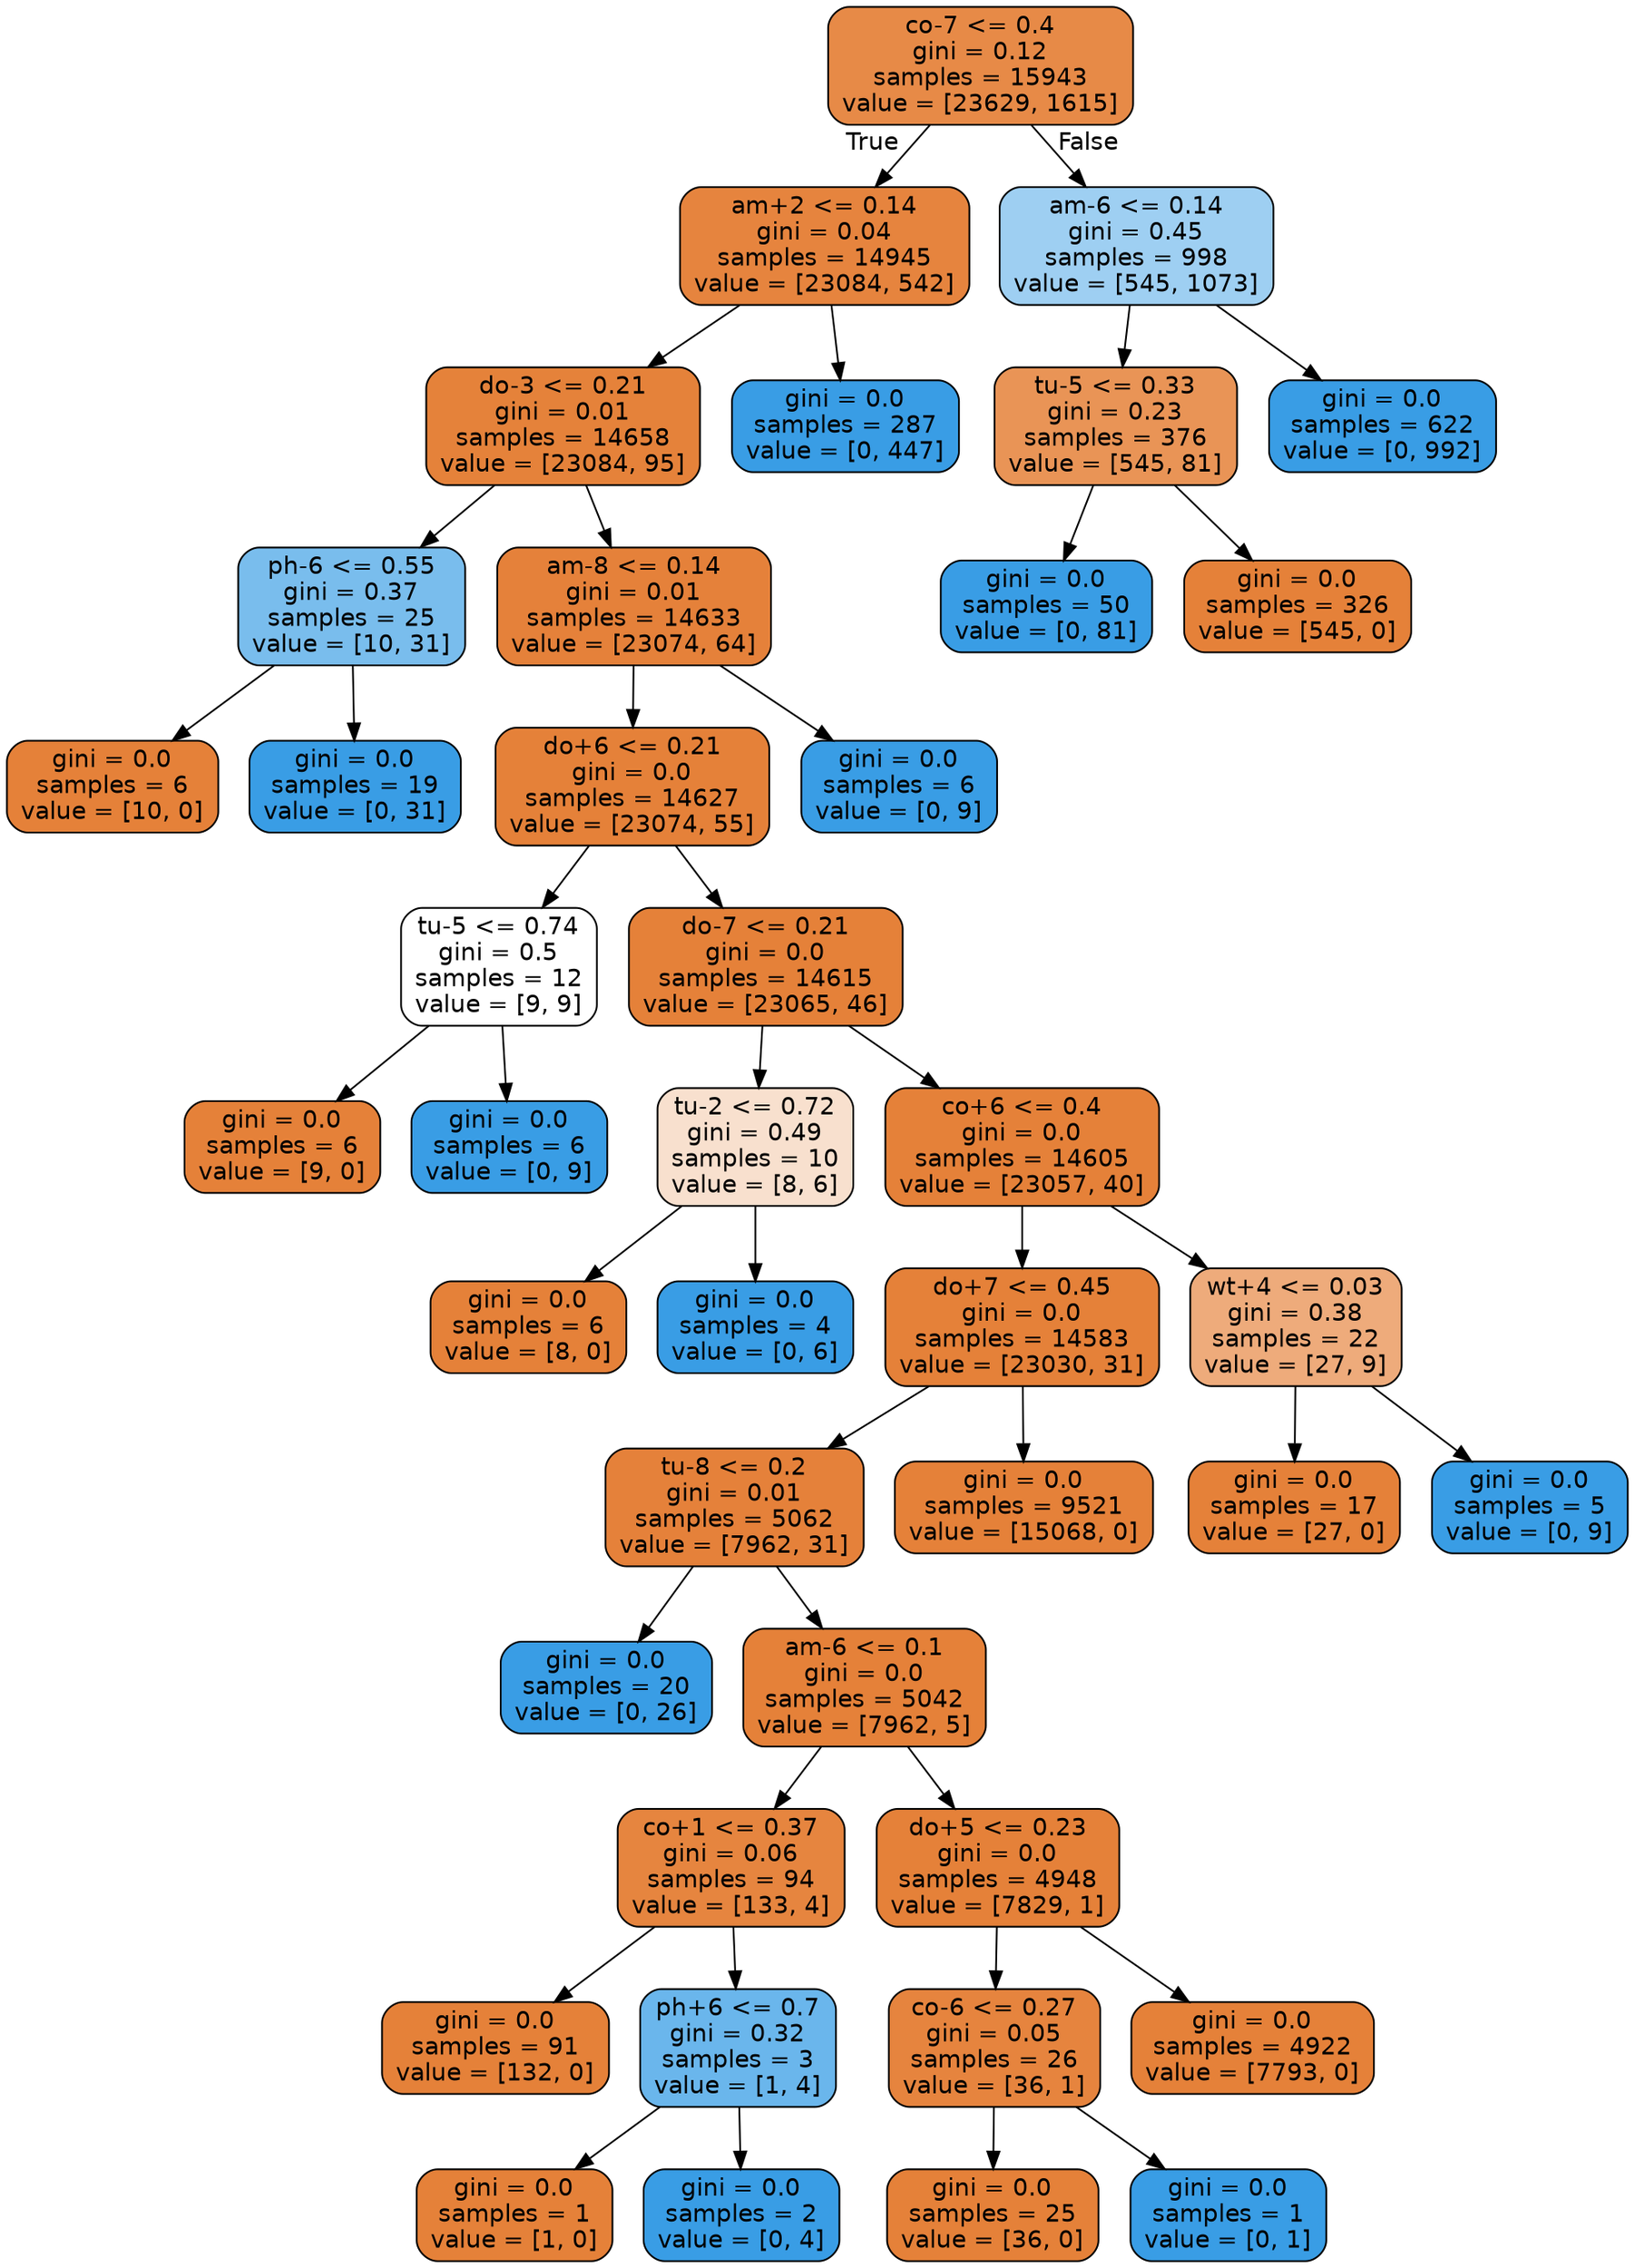 digraph Tree {
node [shape=box, style="filled, rounded", color="black", fontname="helvetica"] ;
edge [fontname="helvetica"] ;
0 [label="co-7 <= 0.4\ngini = 0.12\nsamples = 15943\nvalue = [23629, 1615]", fillcolor="#e78a47"] ;
1 [label="am+2 <= 0.14\ngini = 0.04\nsamples = 14945\nvalue = [23084, 542]", fillcolor="#e6843e"] ;
0 -> 1 [labeldistance=2.5, labelangle=45, headlabel="True"] ;
2 [label="do-3 <= 0.21\ngini = 0.01\nsamples = 14658\nvalue = [23084, 95]", fillcolor="#e5823a"] ;
1 -> 2 ;
3 [label="ph-6 <= 0.55\ngini = 0.37\nsamples = 25\nvalue = [10, 31]", fillcolor="#79bded"] ;
2 -> 3 ;
4 [label="gini = 0.0\nsamples = 6\nvalue = [10, 0]", fillcolor="#e58139"] ;
3 -> 4 ;
5 [label="gini = 0.0\nsamples = 19\nvalue = [0, 31]", fillcolor="#399de5"] ;
3 -> 5 ;
6 [label="am-8 <= 0.14\ngini = 0.01\nsamples = 14633\nvalue = [23074, 64]", fillcolor="#e5813a"] ;
2 -> 6 ;
7 [label="do+6 <= 0.21\ngini = 0.0\nsamples = 14627\nvalue = [23074, 55]", fillcolor="#e58139"] ;
6 -> 7 ;
8 [label="tu-5 <= 0.74\ngini = 0.5\nsamples = 12\nvalue = [9, 9]", fillcolor="#ffffff"] ;
7 -> 8 ;
9 [label="gini = 0.0\nsamples = 6\nvalue = [9, 0]", fillcolor="#e58139"] ;
8 -> 9 ;
10 [label="gini = 0.0\nsamples = 6\nvalue = [0, 9]", fillcolor="#399de5"] ;
8 -> 10 ;
11 [label="do-7 <= 0.21\ngini = 0.0\nsamples = 14615\nvalue = [23065, 46]", fillcolor="#e58139"] ;
7 -> 11 ;
12 [label="tu-2 <= 0.72\ngini = 0.49\nsamples = 10\nvalue = [8, 6]", fillcolor="#f8e0ce"] ;
11 -> 12 ;
13 [label="gini = 0.0\nsamples = 6\nvalue = [8, 0]", fillcolor="#e58139"] ;
12 -> 13 ;
14 [label="gini = 0.0\nsamples = 4\nvalue = [0, 6]", fillcolor="#399de5"] ;
12 -> 14 ;
15 [label="co+6 <= 0.4\ngini = 0.0\nsamples = 14605\nvalue = [23057, 40]", fillcolor="#e58139"] ;
11 -> 15 ;
16 [label="do+7 <= 0.45\ngini = 0.0\nsamples = 14583\nvalue = [23030, 31]", fillcolor="#e58139"] ;
15 -> 16 ;
17 [label="tu-8 <= 0.2\ngini = 0.01\nsamples = 5062\nvalue = [7962, 31]", fillcolor="#e5813a"] ;
16 -> 17 ;
18 [label="gini = 0.0\nsamples = 20\nvalue = [0, 26]", fillcolor="#399de5"] ;
17 -> 18 ;
19 [label="am-6 <= 0.1\ngini = 0.0\nsamples = 5042\nvalue = [7962, 5]", fillcolor="#e58139"] ;
17 -> 19 ;
20 [label="co+1 <= 0.37\ngini = 0.06\nsamples = 94\nvalue = [133, 4]", fillcolor="#e6853f"] ;
19 -> 20 ;
21 [label="gini = 0.0\nsamples = 91\nvalue = [132, 0]", fillcolor="#e58139"] ;
20 -> 21 ;
22 [label="ph+6 <= 0.7\ngini = 0.32\nsamples = 3\nvalue = [1, 4]", fillcolor="#6ab6ec"] ;
20 -> 22 ;
23 [label="gini = 0.0\nsamples = 1\nvalue = [1, 0]", fillcolor="#e58139"] ;
22 -> 23 ;
24 [label="gini = 0.0\nsamples = 2\nvalue = [0, 4]", fillcolor="#399de5"] ;
22 -> 24 ;
25 [label="do+5 <= 0.23\ngini = 0.0\nsamples = 4948\nvalue = [7829, 1]", fillcolor="#e58139"] ;
19 -> 25 ;
26 [label="co-6 <= 0.27\ngini = 0.05\nsamples = 26\nvalue = [36, 1]", fillcolor="#e6843e"] ;
25 -> 26 ;
27 [label="gini = 0.0\nsamples = 25\nvalue = [36, 0]", fillcolor="#e58139"] ;
26 -> 27 ;
28 [label="gini = 0.0\nsamples = 1\nvalue = [0, 1]", fillcolor="#399de5"] ;
26 -> 28 ;
29 [label="gini = 0.0\nsamples = 4922\nvalue = [7793, 0]", fillcolor="#e58139"] ;
25 -> 29 ;
30 [label="gini = 0.0\nsamples = 9521\nvalue = [15068, 0]", fillcolor="#e58139"] ;
16 -> 30 ;
31 [label="wt+4 <= 0.03\ngini = 0.38\nsamples = 22\nvalue = [27, 9]", fillcolor="#eeab7b"] ;
15 -> 31 ;
32 [label="gini = 0.0\nsamples = 17\nvalue = [27, 0]", fillcolor="#e58139"] ;
31 -> 32 ;
33 [label="gini = 0.0\nsamples = 5\nvalue = [0, 9]", fillcolor="#399de5"] ;
31 -> 33 ;
34 [label="gini = 0.0\nsamples = 6\nvalue = [0, 9]", fillcolor="#399de5"] ;
6 -> 34 ;
35 [label="gini = 0.0\nsamples = 287\nvalue = [0, 447]", fillcolor="#399de5"] ;
1 -> 35 ;
36 [label="am-6 <= 0.14\ngini = 0.45\nsamples = 998\nvalue = [545, 1073]", fillcolor="#9ecff2"] ;
0 -> 36 [labeldistance=2.5, labelangle=-45, headlabel="False"] ;
37 [label="tu-5 <= 0.33\ngini = 0.23\nsamples = 376\nvalue = [545, 81]", fillcolor="#e99456"] ;
36 -> 37 ;
38 [label="gini = 0.0\nsamples = 50\nvalue = [0, 81]", fillcolor="#399de5"] ;
37 -> 38 ;
39 [label="gini = 0.0\nsamples = 326\nvalue = [545, 0]", fillcolor="#e58139"] ;
37 -> 39 ;
40 [label="gini = 0.0\nsamples = 622\nvalue = [0, 992]", fillcolor="#399de5"] ;
36 -> 40 ;
}